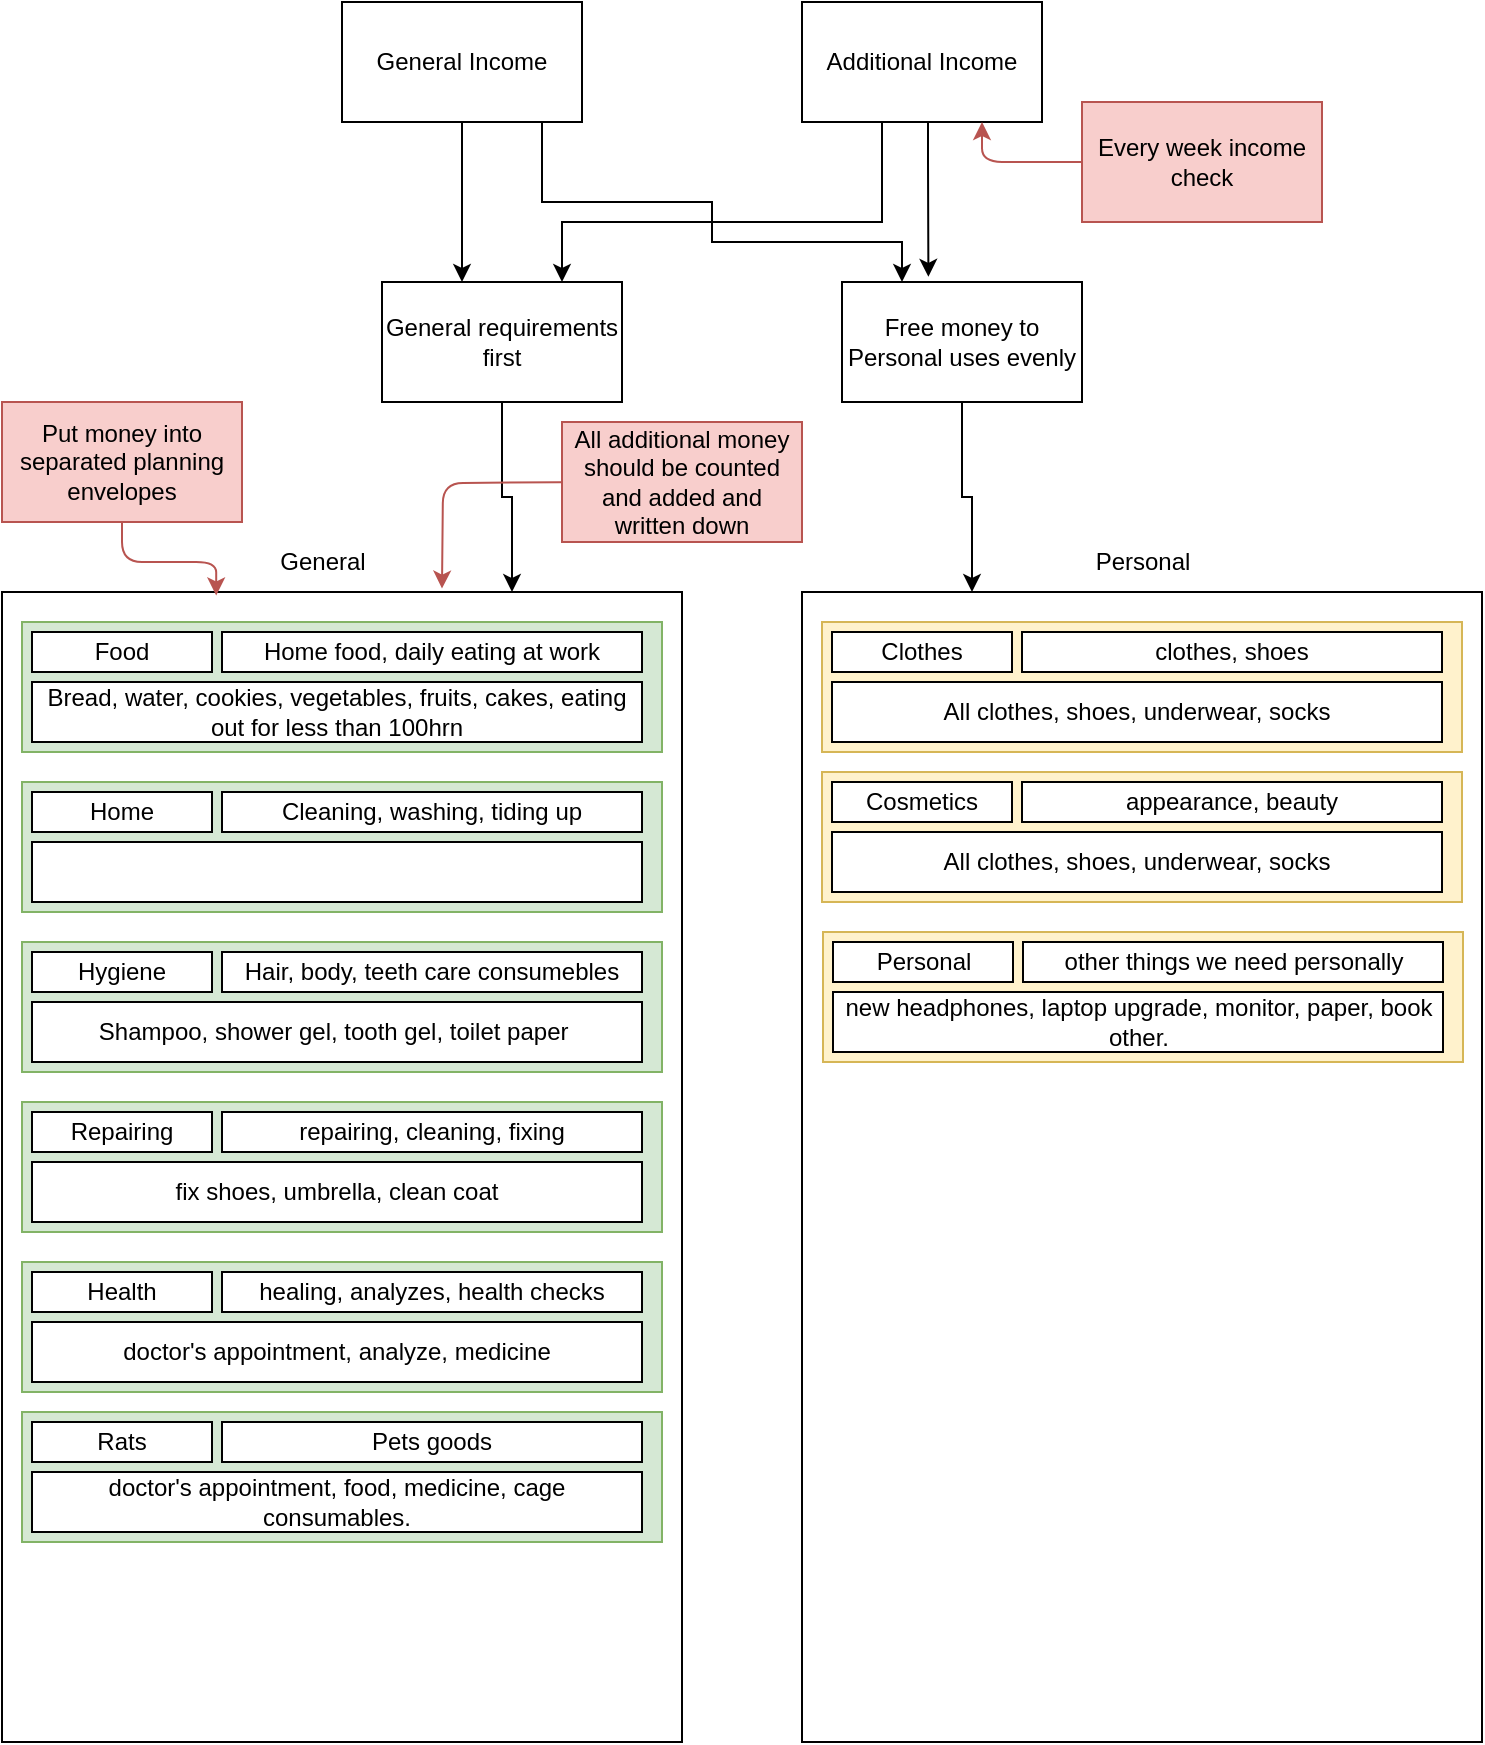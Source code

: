 <mxfile version="13.1.3" type="github">
  <diagram id="laY-fVb17HLf7wiZozy-" name="Page-1">
    <mxGraphModel dx="1036" dy="575" grid="1" gridSize="10" guides="1" tooltips="1" connect="1" arrows="1" fold="1" page="1" pageScale="1" pageWidth="827" pageHeight="1169" math="0" shadow="0">
      <root>
        <mxCell id="0" />
        <mxCell id="1" parent="0" />
        <mxCell id="XyNdkiyIVKa8AsfBxNkg-2" value="" style="rounded=0;whiteSpace=wrap;html=1;" parent="1" vertex="1">
          <mxGeometry x="30" y="335" width="340" height="575" as="geometry" />
        </mxCell>
        <mxCell id="XyNdkiyIVKa8AsfBxNkg-3" value="" style="rounded=0;whiteSpace=wrap;html=1;" parent="1" vertex="1">
          <mxGeometry x="430" y="335" width="340" height="575" as="geometry" />
        </mxCell>
        <mxCell id="XyNdkiyIVKa8AsfBxNkg-4" value="General" style="text;html=1;align=center;verticalAlign=middle;resizable=0;points=[];autosize=1;" parent="1" vertex="1">
          <mxGeometry x="160" y="310" width="60" height="20" as="geometry" />
        </mxCell>
        <mxCell id="XyNdkiyIVKa8AsfBxNkg-5" value="Personal" style="text;html=1;align=center;verticalAlign=middle;resizable=0;points=[];autosize=1;" parent="1" vertex="1">
          <mxGeometry x="565" y="310" width="70" height="20" as="geometry" />
        </mxCell>
        <mxCell id="XyNdkiyIVKa8AsfBxNkg-50" style="edgeStyle=orthogonalEdgeStyle;rounded=0;orthogonalLoop=1;jettySize=auto;html=1;" parent="1" source="XyNdkiyIVKa8AsfBxNkg-8" target="XyNdkiyIVKa8AsfBxNkg-49" edge="1">
          <mxGeometry relative="1" as="geometry">
            <mxPoint x="290" y="180" as="targetPoint" />
            <Array as="points">
              <mxPoint x="270" y="180" />
            </Array>
          </mxGeometry>
        </mxCell>
        <mxCell id="XyNdkiyIVKa8AsfBxNkg-53" style="edgeStyle=orthogonalEdgeStyle;rounded=0;orthogonalLoop=1;jettySize=auto;html=1;entryX=0.25;entryY=0;entryDx=0;entryDy=0;" parent="1" source="XyNdkiyIVKa8AsfBxNkg-8" target="XyNdkiyIVKa8AsfBxNkg-52" edge="1">
          <mxGeometry relative="1" as="geometry">
            <Array as="points">
              <mxPoint x="300" y="140" />
              <mxPoint x="385" y="140" />
              <mxPoint x="385" y="160" />
              <mxPoint x="480" y="160" />
            </Array>
          </mxGeometry>
        </mxCell>
        <mxCell id="XyNdkiyIVKa8AsfBxNkg-8" value="General Income" style="rounded=0;whiteSpace=wrap;html=1;" parent="1" vertex="1">
          <mxGeometry x="200" y="40" width="120" height="60" as="geometry" />
        </mxCell>
        <mxCell id="XyNdkiyIVKa8AsfBxNkg-55" style="edgeStyle=orthogonalEdgeStyle;rounded=0;orthogonalLoop=1;jettySize=auto;html=1;entryX=0.75;entryY=0;entryDx=0;entryDy=0;" parent="1" source="XyNdkiyIVKa8AsfBxNkg-9" target="XyNdkiyIVKa8AsfBxNkg-49" edge="1">
          <mxGeometry relative="1" as="geometry">
            <Array as="points">
              <mxPoint x="470" y="150" />
              <mxPoint x="310" y="150" />
            </Array>
          </mxGeometry>
        </mxCell>
        <mxCell id="XyNdkiyIVKa8AsfBxNkg-56" style="edgeStyle=orthogonalEdgeStyle;rounded=0;orthogonalLoop=1;jettySize=auto;html=1;entryX=0.36;entryY=-0.043;entryDx=0;entryDy=0;entryPerimeter=0;" parent="1" source="XyNdkiyIVKa8AsfBxNkg-9" target="XyNdkiyIVKa8AsfBxNkg-52" edge="1">
          <mxGeometry relative="1" as="geometry">
            <Array as="points">
              <mxPoint x="493" y="120" />
              <mxPoint x="493" y="120" />
            </Array>
          </mxGeometry>
        </mxCell>
        <mxCell id="XyNdkiyIVKa8AsfBxNkg-9" value="Additional Income" style="rounded=0;whiteSpace=wrap;html=1;" parent="1" vertex="1">
          <mxGeometry x="430" y="40" width="120" height="60" as="geometry" />
        </mxCell>
        <mxCell id="XyNdkiyIVKa8AsfBxNkg-10" value="" style="rounded=0;whiteSpace=wrap;html=1;fillColor=#d5e8d4;strokeColor=#82b366;" parent="1" vertex="1">
          <mxGeometry x="40" y="350" width="320" height="65" as="geometry" />
        </mxCell>
        <mxCell id="XyNdkiyIVKa8AsfBxNkg-11" value="Food" style="rounded=0;whiteSpace=wrap;html=1;" parent="1" vertex="1">
          <mxGeometry x="45" y="355" width="90" height="20" as="geometry" />
        </mxCell>
        <mxCell id="XyNdkiyIVKa8AsfBxNkg-12" value="Home food, daily eating at work" style="rounded=0;whiteSpace=wrap;html=1;" parent="1" vertex="1">
          <mxGeometry x="140" y="355" width="210" height="20" as="geometry" />
        </mxCell>
        <mxCell id="XyNdkiyIVKa8AsfBxNkg-16" value="Bread, water, cookies, vegetables, fruits, cakes, eating out for less than 100hrn" style="rounded=0;whiteSpace=wrap;html=1;" parent="1" vertex="1">
          <mxGeometry x="45" y="380" width="305" height="30" as="geometry" />
        </mxCell>
        <mxCell id="XyNdkiyIVKa8AsfBxNkg-17" value="" style="rounded=0;whiteSpace=wrap;html=1;fillColor=#d5e8d4;strokeColor=#82b366;" parent="1" vertex="1">
          <mxGeometry x="40" y="430" width="320" height="65" as="geometry" />
        </mxCell>
        <mxCell id="XyNdkiyIVKa8AsfBxNkg-18" value="Home" style="rounded=0;whiteSpace=wrap;html=1;" parent="1" vertex="1">
          <mxGeometry x="45" y="435" width="90" height="20" as="geometry" />
        </mxCell>
        <mxCell id="XyNdkiyIVKa8AsfBxNkg-19" value="Cleaning, washing, tiding up" style="rounded=0;whiteSpace=wrap;html=1;" parent="1" vertex="1">
          <mxGeometry x="140" y="435" width="210" height="20" as="geometry" />
        </mxCell>
        <mxCell id="XyNdkiyIVKa8AsfBxNkg-20" value="" style="rounded=0;whiteSpace=wrap;html=1;" parent="1" vertex="1">
          <mxGeometry x="45" y="460" width="305" height="30" as="geometry" />
        </mxCell>
        <mxCell id="XyNdkiyIVKa8AsfBxNkg-21" value="" style="rounded=0;whiteSpace=wrap;html=1;fillColor=#d5e8d4;strokeColor=#82b366;" parent="1" vertex="1">
          <mxGeometry x="40" y="510" width="320" height="65" as="geometry" />
        </mxCell>
        <mxCell id="XyNdkiyIVKa8AsfBxNkg-22" value="Hygiene" style="rounded=0;whiteSpace=wrap;html=1;" parent="1" vertex="1">
          <mxGeometry x="45" y="515" width="90" height="20" as="geometry" />
        </mxCell>
        <mxCell id="XyNdkiyIVKa8AsfBxNkg-23" value="Hair, body, teeth care consumebles" style="rounded=0;whiteSpace=wrap;html=1;" parent="1" vertex="1">
          <mxGeometry x="140" y="515" width="210" height="20" as="geometry" />
        </mxCell>
        <mxCell id="XyNdkiyIVKa8AsfBxNkg-24" value="Shampoo, shower gel, tooth gel, toilet paper&amp;nbsp; " style="rounded=0;whiteSpace=wrap;html=1;" parent="1" vertex="1">
          <mxGeometry x="45" y="540" width="305" height="30" as="geometry" />
        </mxCell>
        <mxCell id="XyNdkiyIVKa8AsfBxNkg-25" value="" style="rounded=0;whiteSpace=wrap;html=1;fillColor=#d5e8d4;strokeColor=#82b366;" parent="1" vertex="1">
          <mxGeometry x="40" y="590" width="320" height="65" as="geometry" />
        </mxCell>
        <mxCell id="XyNdkiyIVKa8AsfBxNkg-26" value="Repairing" style="rounded=0;whiteSpace=wrap;html=1;" parent="1" vertex="1">
          <mxGeometry x="45" y="595" width="90" height="20" as="geometry" />
        </mxCell>
        <mxCell id="XyNdkiyIVKa8AsfBxNkg-27" value="repairing, cleaning, fixing" style="rounded=0;whiteSpace=wrap;html=1;" parent="1" vertex="1">
          <mxGeometry x="140" y="595" width="210" height="20" as="geometry" />
        </mxCell>
        <mxCell id="XyNdkiyIVKa8AsfBxNkg-28" value="fix shoes, umbrella, clean coat" style="rounded=0;whiteSpace=wrap;html=1;" parent="1" vertex="1">
          <mxGeometry x="45" y="620" width="305" height="30" as="geometry" />
        </mxCell>
        <mxCell id="XyNdkiyIVKa8AsfBxNkg-29" value="" style="rounded=0;whiteSpace=wrap;html=1;fillColor=#d5e8d4;strokeColor=#82b366;" parent="1" vertex="1">
          <mxGeometry x="40" y="670" width="320" height="65" as="geometry" />
        </mxCell>
        <mxCell id="XyNdkiyIVKa8AsfBxNkg-30" value="Health" style="rounded=0;whiteSpace=wrap;html=1;" parent="1" vertex="1">
          <mxGeometry x="45" y="675" width="90" height="20" as="geometry" />
        </mxCell>
        <mxCell id="XyNdkiyIVKa8AsfBxNkg-31" value="healing, analyzes, health checks" style="rounded=0;whiteSpace=wrap;html=1;" parent="1" vertex="1">
          <mxGeometry x="140" y="675" width="210" height="20" as="geometry" />
        </mxCell>
        <mxCell id="XyNdkiyIVKa8AsfBxNkg-32" value="doctor&#39;s appointment, analyze, medicine" style="rounded=0;whiteSpace=wrap;html=1;" parent="1" vertex="1">
          <mxGeometry x="45" y="700" width="305" height="30" as="geometry" />
        </mxCell>
        <mxCell id="XyNdkiyIVKa8AsfBxNkg-33" value="" style="rounded=0;whiteSpace=wrap;html=1;fillColor=#d5e8d4;strokeColor=#82b366;" parent="1" vertex="1">
          <mxGeometry x="40" y="745" width="320" height="65" as="geometry" />
        </mxCell>
        <mxCell id="XyNdkiyIVKa8AsfBxNkg-34" value="Rats" style="rounded=0;whiteSpace=wrap;html=1;" parent="1" vertex="1">
          <mxGeometry x="45" y="750" width="90" height="20" as="geometry" />
        </mxCell>
        <mxCell id="XyNdkiyIVKa8AsfBxNkg-35" value="Pets goods" style="rounded=0;whiteSpace=wrap;html=1;" parent="1" vertex="1">
          <mxGeometry x="140" y="750" width="210" height="20" as="geometry" />
        </mxCell>
        <mxCell id="XyNdkiyIVKa8AsfBxNkg-36" value="doctor&#39;s appointment, food, medicine, cage consumables. " style="rounded=0;whiteSpace=wrap;html=1;" parent="1" vertex="1">
          <mxGeometry x="45" y="775" width="305" height="30" as="geometry" />
        </mxCell>
        <mxCell id="XyNdkiyIVKa8AsfBxNkg-37" value="" style="rounded=0;whiteSpace=wrap;html=1;fillColor=#fff2cc;strokeColor=#d6b656;" parent="1" vertex="1">
          <mxGeometry x="440" y="350" width="320" height="65" as="geometry" />
        </mxCell>
        <mxCell id="XyNdkiyIVKa8AsfBxNkg-38" value="Clothes" style="rounded=0;whiteSpace=wrap;html=1;" parent="1" vertex="1">
          <mxGeometry x="445" y="355" width="90" height="20" as="geometry" />
        </mxCell>
        <mxCell id="XyNdkiyIVKa8AsfBxNkg-39" value="clothes, shoes" style="rounded=0;whiteSpace=wrap;html=1;" parent="1" vertex="1">
          <mxGeometry x="540" y="355" width="210" height="20" as="geometry" />
        </mxCell>
        <mxCell id="XyNdkiyIVKa8AsfBxNkg-40" value="All clothes, shoes, underwear, socks" style="rounded=0;whiteSpace=wrap;html=1;" parent="1" vertex="1">
          <mxGeometry x="445" y="380" width="305" height="30" as="geometry" />
        </mxCell>
        <mxCell id="XyNdkiyIVKa8AsfBxNkg-41" value="" style="rounded=0;whiteSpace=wrap;html=1;fillColor=#fff2cc;strokeColor=#d6b656;" parent="1" vertex="1">
          <mxGeometry x="440" y="425" width="320" height="65" as="geometry" />
        </mxCell>
        <mxCell id="XyNdkiyIVKa8AsfBxNkg-42" value="Cosmetics" style="rounded=0;whiteSpace=wrap;html=1;" parent="1" vertex="1">
          <mxGeometry x="445" y="430" width="90" height="20" as="geometry" />
        </mxCell>
        <mxCell id="XyNdkiyIVKa8AsfBxNkg-43" value="appearance, beauty" style="rounded=0;whiteSpace=wrap;html=1;" parent="1" vertex="1">
          <mxGeometry x="540" y="430" width="210" height="20" as="geometry" />
        </mxCell>
        <mxCell id="XyNdkiyIVKa8AsfBxNkg-44" value="All clothes, shoes, underwear, socks" style="rounded=0;whiteSpace=wrap;html=1;" parent="1" vertex="1">
          <mxGeometry x="445" y="455" width="305" height="30" as="geometry" />
        </mxCell>
        <mxCell id="XyNdkiyIVKa8AsfBxNkg-45" value="" style="rounded=0;whiteSpace=wrap;html=1;fillColor=#fff2cc;strokeColor=#d6b656;" parent="1" vertex="1">
          <mxGeometry x="440.5" y="505" width="320" height="65" as="geometry" />
        </mxCell>
        <mxCell id="XyNdkiyIVKa8AsfBxNkg-46" value="Personal" style="rounded=0;whiteSpace=wrap;html=1;" parent="1" vertex="1">
          <mxGeometry x="445.5" y="510" width="90" height="20" as="geometry" />
        </mxCell>
        <mxCell id="XyNdkiyIVKa8AsfBxNkg-47" value="other things we need personally" style="rounded=0;whiteSpace=wrap;html=1;" parent="1" vertex="1">
          <mxGeometry x="540.5" y="510" width="210" height="20" as="geometry" />
        </mxCell>
        <mxCell id="XyNdkiyIVKa8AsfBxNkg-48" value="new headphones, laptop upgrade, monitor, paper, book other. " style="rounded=0;whiteSpace=wrap;html=1;" parent="1" vertex="1">
          <mxGeometry x="445.5" y="535" width="305" height="30" as="geometry" />
        </mxCell>
        <mxCell id="XyNdkiyIVKa8AsfBxNkg-51" style="edgeStyle=orthogonalEdgeStyle;rounded=0;orthogonalLoop=1;jettySize=auto;html=1;entryX=0.75;entryY=0;entryDx=0;entryDy=0;" parent="1" source="XyNdkiyIVKa8AsfBxNkg-49" target="XyNdkiyIVKa8AsfBxNkg-2" edge="1">
          <mxGeometry relative="1" as="geometry" />
        </mxCell>
        <mxCell id="XyNdkiyIVKa8AsfBxNkg-49" value="General requirements first" style="rounded=0;whiteSpace=wrap;html=1;" parent="1" vertex="1">
          <mxGeometry x="220" y="180" width="120" height="60" as="geometry" />
        </mxCell>
        <mxCell id="XyNdkiyIVKa8AsfBxNkg-54" style="edgeStyle=orthogonalEdgeStyle;rounded=0;orthogonalLoop=1;jettySize=auto;html=1;entryX=0.25;entryY=0;entryDx=0;entryDy=0;" parent="1" source="XyNdkiyIVKa8AsfBxNkg-52" target="XyNdkiyIVKa8AsfBxNkg-3" edge="1">
          <mxGeometry relative="1" as="geometry" />
        </mxCell>
        <mxCell id="XyNdkiyIVKa8AsfBxNkg-52" value="Free money to Personal uses evenly" style="rounded=0;whiteSpace=wrap;html=1;" parent="1" vertex="1">
          <mxGeometry x="450" y="180" width="120" height="60" as="geometry" />
        </mxCell>
        <mxCell id="zLp58Hc-Wce7OVUmKL5O-4" style="edgeStyle=orthogonalEdgeStyle;rounded=1;orthogonalLoop=1;jettySize=auto;html=1;entryX=0.75;entryY=1;entryDx=0;entryDy=0;fillColor=#f8cecc;strokeColor=#b85450;" edge="1" parent="1" source="zLp58Hc-Wce7OVUmKL5O-3" target="XyNdkiyIVKa8AsfBxNkg-9">
          <mxGeometry relative="1" as="geometry" />
        </mxCell>
        <mxCell id="zLp58Hc-Wce7OVUmKL5O-3" value="Every week income check" style="rounded=0;whiteSpace=wrap;html=1;fillColor=#f8cecc;strokeColor=#b85450;" vertex="1" parent="1">
          <mxGeometry x="570" y="90" width="120" height="60" as="geometry" />
        </mxCell>
        <mxCell id="zLp58Hc-Wce7OVUmKL5O-8" style="edgeStyle=orthogonalEdgeStyle;rounded=1;orthogonalLoop=1;jettySize=auto;html=1;entryX=0.315;entryY=0.003;entryDx=0;entryDy=0;entryPerimeter=0;fillColor=#f8cecc;strokeColor=#b85450;" edge="1" parent="1" source="zLp58Hc-Wce7OVUmKL5O-5" target="XyNdkiyIVKa8AsfBxNkg-2">
          <mxGeometry relative="1" as="geometry" />
        </mxCell>
        <mxCell id="zLp58Hc-Wce7OVUmKL5O-5" value="Put money into separated planning envelopes" style="rounded=0;whiteSpace=wrap;html=1;fillColor=#f8cecc;strokeColor=#b85450;" vertex="1" parent="1">
          <mxGeometry x="30" y="240" width="120" height="60" as="geometry" />
        </mxCell>
        <mxCell id="zLp58Hc-Wce7OVUmKL5O-10" style="edgeStyle=orthogonalEdgeStyle;rounded=1;orthogonalLoop=1;jettySize=auto;html=1;entryX=0.579;entryY=-0.003;entryDx=0;entryDy=0;entryPerimeter=0;exitX=0;exitY=0.5;exitDx=0;exitDy=0;fillColor=#f8cecc;strokeColor=#b85450;" edge="1" parent="1">
          <mxGeometry relative="1" as="geometry">
            <mxPoint x="333.14" y="280" as="sourcePoint" />
            <mxPoint x="250.0" y="333.275" as="targetPoint" />
          </mxGeometry>
        </mxCell>
        <mxCell id="zLp58Hc-Wce7OVUmKL5O-9" value="All additional money should be counted and added and written down" style="rounded=0;whiteSpace=wrap;html=1;fillColor=#f8cecc;strokeColor=#b85450;" vertex="1" parent="1">
          <mxGeometry x="310" y="250" width="120" height="60" as="geometry" />
        </mxCell>
      </root>
    </mxGraphModel>
  </diagram>
</mxfile>
